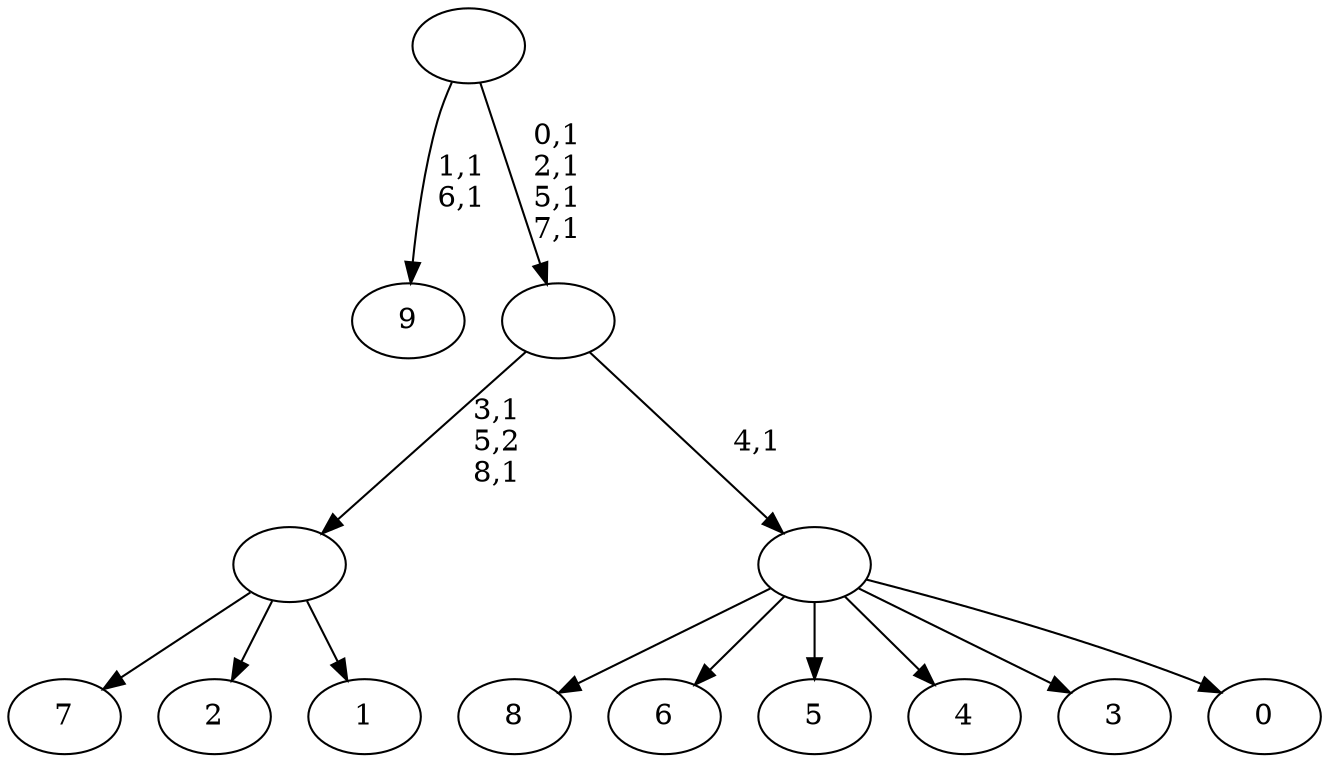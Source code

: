 digraph T {
	19 [label="9"]
	16 [label="8"]
	15 [label="7"]
	14 [label="6"]
	13 [label="5"]
	12 [label="4"]
	11 [label="3"]
	10 [label="2"]
	9 [label="1"]
	8 [label=""]
	6 [label="0"]
	5 [label=""]
	4 [label=""]
	0 [label=""]
	8 -> 15 [label=""]
	8 -> 10 [label=""]
	8 -> 9 [label=""]
	5 -> 16 [label=""]
	5 -> 14 [label=""]
	5 -> 13 [label=""]
	5 -> 12 [label=""]
	5 -> 11 [label=""]
	5 -> 6 [label=""]
	4 -> 8 [label="3,1\n5,2\n8,1"]
	4 -> 5 [label="4,1"]
	0 -> 4 [label="0,1\n2,1\n5,1\n7,1"]
	0 -> 19 [label="1,1\n6,1"]
}
